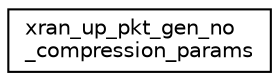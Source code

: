 digraph "Graphical Class Hierarchy"
{
 // LATEX_PDF_SIZE
  edge [fontname="Helvetica",fontsize="10",labelfontname="Helvetica",labelfontsize="10"];
  node [fontname="Helvetica",fontsize="10",shape=record];
  rankdir="LR";
  Node0 [label="xran_up_pkt_gen_no\l_compression_params",height=0.2,width=0.4,color="black", fillcolor="white", style="filled",URL="$structxran__up__pkt__gen__no__compression__params.html",tooltip=" "];
}

